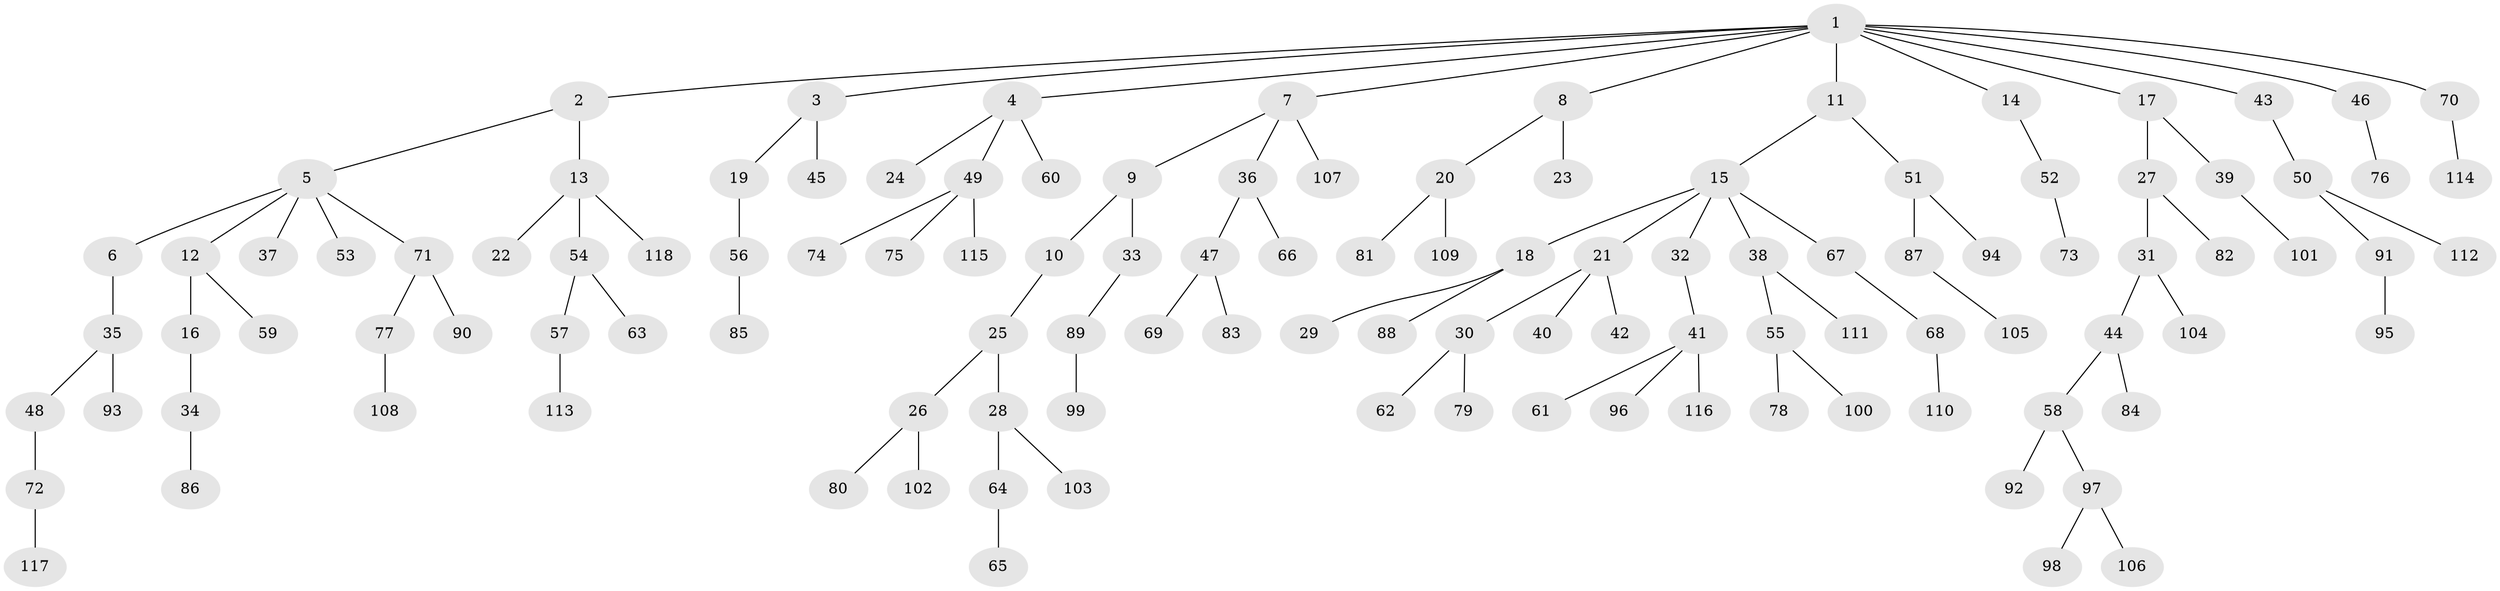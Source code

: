 // Generated by graph-tools (version 1.1) at 2025/50/03/09/25 03:50:23]
// undirected, 118 vertices, 117 edges
graph export_dot {
graph [start="1"]
  node [color=gray90,style=filled];
  1;
  2;
  3;
  4;
  5;
  6;
  7;
  8;
  9;
  10;
  11;
  12;
  13;
  14;
  15;
  16;
  17;
  18;
  19;
  20;
  21;
  22;
  23;
  24;
  25;
  26;
  27;
  28;
  29;
  30;
  31;
  32;
  33;
  34;
  35;
  36;
  37;
  38;
  39;
  40;
  41;
  42;
  43;
  44;
  45;
  46;
  47;
  48;
  49;
  50;
  51;
  52;
  53;
  54;
  55;
  56;
  57;
  58;
  59;
  60;
  61;
  62;
  63;
  64;
  65;
  66;
  67;
  68;
  69;
  70;
  71;
  72;
  73;
  74;
  75;
  76;
  77;
  78;
  79;
  80;
  81;
  82;
  83;
  84;
  85;
  86;
  87;
  88;
  89;
  90;
  91;
  92;
  93;
  94;
  95;
  96;
  97;
  98;
  99;
  100;
  101;
  102;
  103;
  104;
  105;
  106;
  107;
  108;
  109;
  110;
  111;
  112;
  113;
  114;
  115;
  116;
  117;
  118;
  1 -- 2;
  1 -- 3;
  1 -- 4;
  1 -- 7;
  1 -- 8;
  1 -- 11;
  1 -- 14;
  1 -- 17;
  1 -- 43;
  1 -- 46;
  1 -- 70;
  2 -- 5;
  2 -- 13;
  3 -- 19;
  3 -- 45;
  4 -- 24;
  4 -- 49;
  4 -- 60;
  5 -- 6;
  5 -- 12;
  5 -- 37;
  5 -- 53;
  5 -- 71;
  6 -- 35;
  7 -- 9;
  7 -- 36;
  7 -- 107;
  8 -- 20;
  8 -- 23;
  9 -- 10;
  9 -- 33;
  10 -- 25;
  11 -- 15;
  11 -- 51;
  12 -- 16;
  12 -- 59;
  13 -- 22;
  13 -- 54;
  13 -- 118;
  14 -- 52;
  15 -- 18;
  15 -- 21;
  15 -- 32;
  15 -- 38;
  15 -- 67;
  16 -- 34;
  17 -- 27;
  17 -- 39;
  18 -- 29;
  18 -- 88;
  19 -- 56;
  20 -- 81;
  20 -- 109;
  21 -- 30;
  21 -- 40;
  21 -- 42;
  25 -- 26;
  25 -- 28;
  26 -- 80;
  26 -- 102;
  27 -- 31;
  27 -- 82;
  28 -- 64;
  28 -- 103;
  30 -- 62;
  30 -- 79;
  31 -- 44;
  31 -- 104;
  32 -- 41;
  33 -- 89;
  34 -- 86;
  35 -- 48;
  35 -- 93;
  36 -- 47;
  36 -- 66;
  38 -- 55;
  38 -- 111;
  39 -- 101;
  41 -- 61;
  41 -- 96;
  41 -- 116;
  43 -- 50;
  44 -- 58;
  44 -- 84;
  46 -- 76;
  47 -- 69;
  47 -- 83;
  48 -- 72;
  49 -- 74;
  49 -- 75;
  49 -- 115;
  50 -- 91;
  50 -- 112;
  51 -- 87;
  51 -- 94;
  52 -- 73;
  54 -- 57;
  54 -- 63;
  55 -- 78;
  55 -- 100;
  56 -- 85;
  57 -- 113;
  58 -- 92;
  58 -- 97;
  64 -- 65;
  67 -- 68;
  68 -- 110;
  70 -- 114;
  71 -- 77;
  71 -- 90;
  72 -- 117;
  77 -- 108;
  87 -- 105;
  89 -- 99;
  91 -- 95;
  97 -- 98;
  97 -- 106;
}

